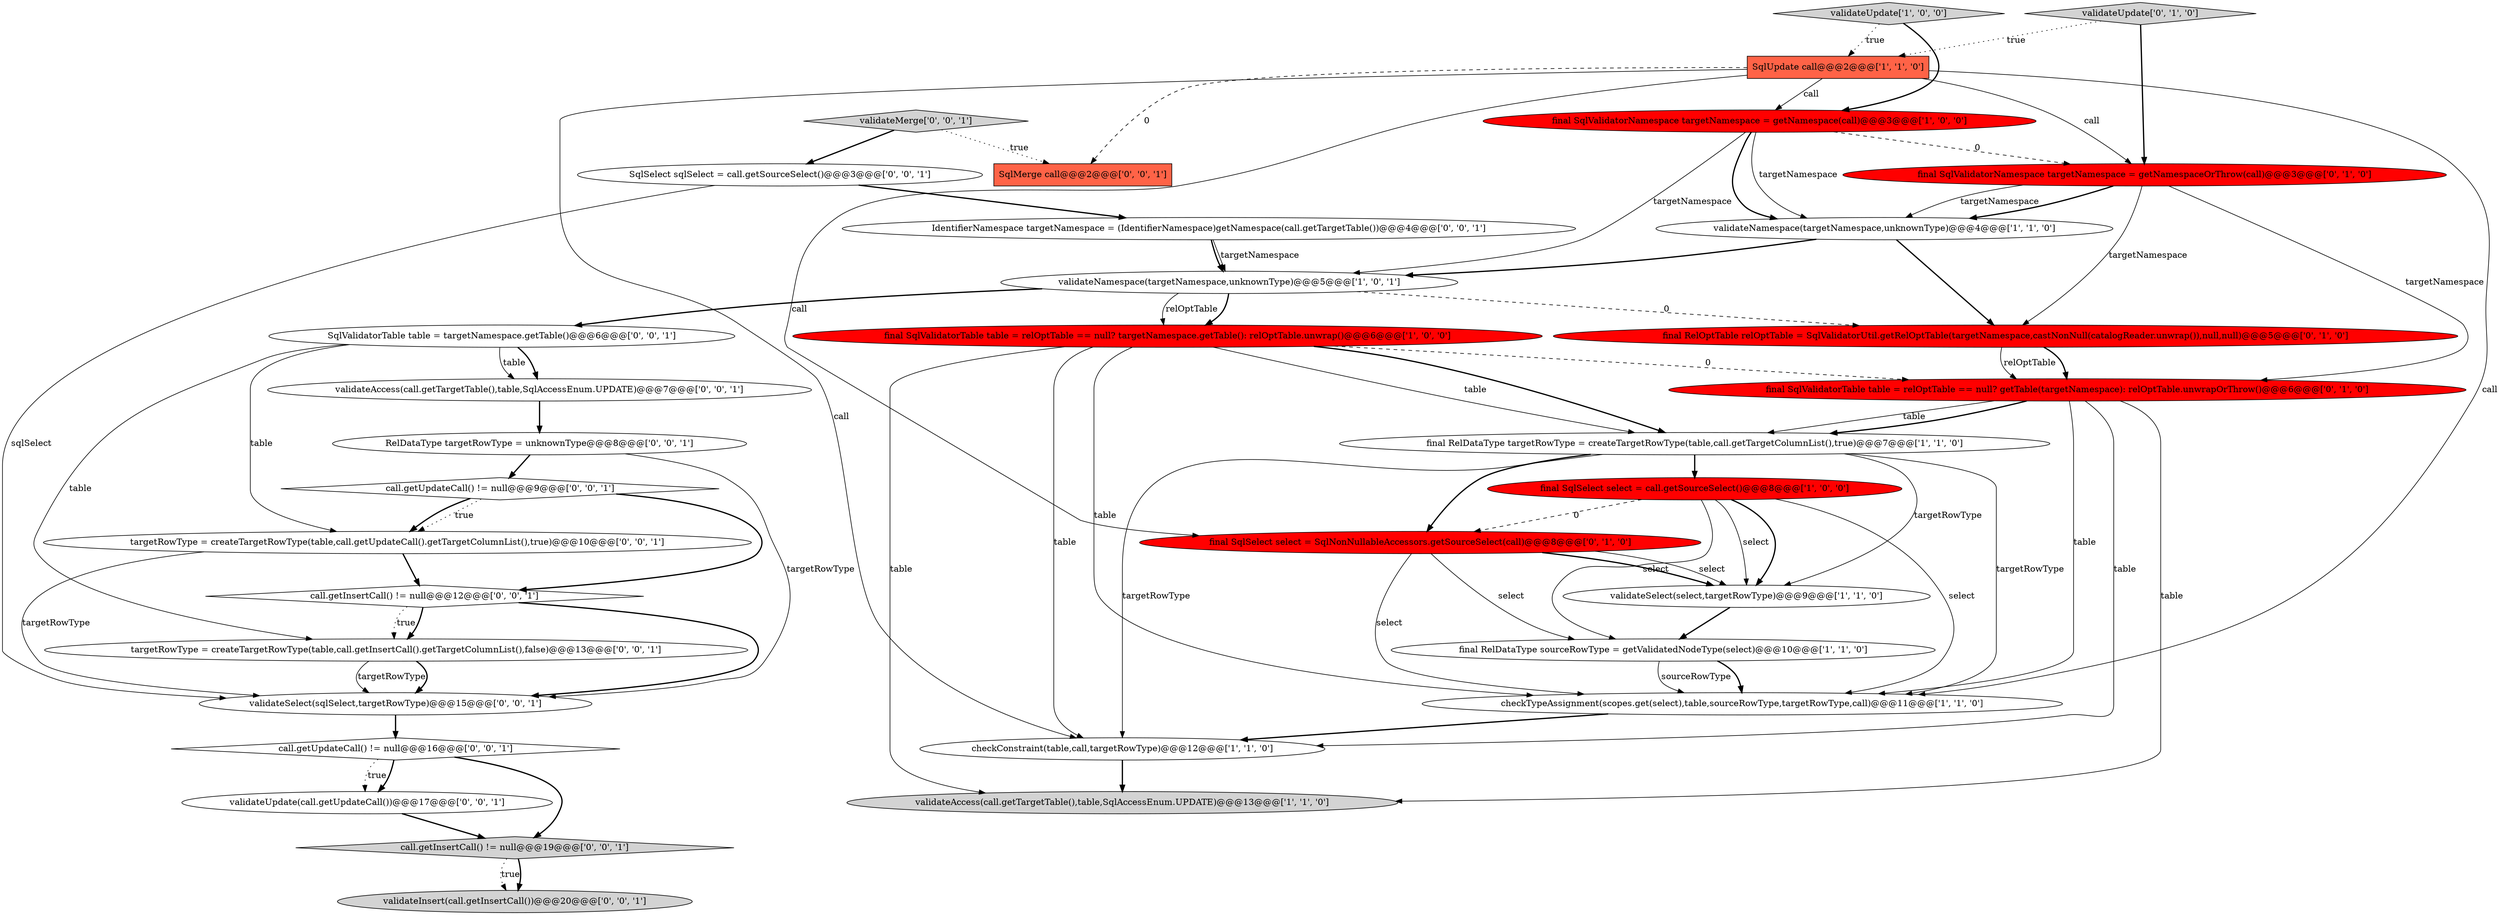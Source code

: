 digraph {
16 [style = filled, label = "final SqlValidatorTable table = relOptTable == null? getTable(targetNamespace): relOptTable.unwrapOrThrow()@@@6@@@['0', '1', '0']", fillcolor = red, shape = ellipse image = "AAA1AAABBB2BBB"];
11 [style = filled, label = "validateNamespace(targetNamespace,unknownType)@@@5@@@['1', '0', '1']", fillcolor = white, shape = ellipse image = "AAA0AAABBB1BBB"];
27 [style = filled, label = "validateUpdate(call.getUpdateCall())@@@17@@@['0', '0', '1']", fillcolor = white, shape = ellipse image = "AAA0AAABBB3BBB"];
32 [style = filled, label = "RelDataType targetRowType = unknownType@@@8@@@['0', '0', '1']", fillcolor = white, shape = ellipse image = "AAA0AAABBB3BBB"];
23 [style = filled, label = "targetRowType = createTargetRowType(table,call.getInsertCall().getTargetColumnList(),false)@@@13@@@['0', '0', '1']", fillcolor = white, shape = ellipse image = "AAA0AAABBB3BBB"];
33 [style = filled, label = "validateInsert(call.getInsertCall())@@@20@@@['0', '0', '1']", fillcolor = lightgray, shape = ellipse image = "AAA0AAABBB3BBB"];
30 [style = filled, label = "call.getInsertCall() != null@@@12@@@['0', '0', '1']", fillcolor = white, shape = diamond image = "AAA0AAABBB3BBB"];
17 [style = filled, label = "final SqlValidatorNamespace targetNamespace = getNamespaceOrThrow(call)@@@3@@@['0', '1', '0']", fillcolor = red, shape = ellipse image = "AAA1AAABBB2BBB"];
2 [style = filled, label = "validateUpdate['1', '0', '0']", fillcolor = lightgray, shape = diamond image = "AAA0AAABBB1BBB"];
8 [style = filled, label = "validateAccess(call.getTargetTable(),table,SqlAccessEnum.UPDATE)@@@13@@@['1', '1', '0']", fillcolor = lightgray, shape = ellipse image = "AAA0AAABBB1BBB"];
28 [style = filled, label = "validateMerge['0', '0', '1']", fillcolor = lightgray, shape = diamond image = "AAA0AAABBB3BBB"];
22 [style = filled, label = "SqlValidatorTable table = targetNamespace.getTable()@@@6@@@['0', '0', '1']", fillcolor = white, shape = ellipse image = "AAA0AAABBB3BBB"];
7 [style = filled, label = "validateNamespace(targetNamespace,unknownType)@@@4@@@['1', '1', '0']", fillcolor = white, shape = ellipse image = "AAA0AAABBB1BBB"];
29 [style = filled, label = "SqlMerge call@@@2@@@['0', '0', '1']", fillcolor = tomato, shape = box image = "AAA0AAABBB3BBB"];
3 [style = filled, label = "SqlUpdate call@@@2@@@['1', '1', '0']", fillcolor = tomato, shape = box image = "AAA0AAABBB1BBB"];
18 [style = filled, label = "validateSelect(sqlSelect,targetRowType)@@@15@@@['0', '0', '1']", fillcolor = white, shape = ellipse image = "AAA0AAABBB3BBB"];
15 [style = filled, label = "final SqlSelect select = SqlNonNullableAccessors.getSourceSelect(call)@@@8@@@['0', '1', '0']", fillcolor = red, shape = ellipse image = "AAA1AAABBB2BBB"];
26 [style = filled, label = "call.getInsertCall() != null@@@19@@@['0', '0', '1']", fillcolor = lightgray, shape = diamond image = "AAA0AAABBB3BBB"];
20 [style = filled, label = "IdentifierNamespace targetNamespace = (IdentifierNamespace)getNamespace(call.getTargetTable())@@@4@@@['0', '0', '1']", fillcolor = white, shape = ellipse image = "AAA0AAABBB3BBB"];
21 [style = filled, label = "call.getUpdateCall() != null@@@16@@@['0', '0', '1']", fillcolor = white, shape = diamond image = "AAA0AAABBB3BBB"];
24 [style = filled, label = "SqlSelect sqlSelect = call.getSourceSelect()@@@3@@@['0', '0', '1']", fillcolor = white, shape = ellipse image = "AAA0AAABBB3BBB"];
9 [style = filled, label = "final SqlValidatorTable table = relOptTable == null? targetNamespace.getTable(): relOptTable.unwrap()@@@6@@@['1', '0', '0']", fillcolor = red, shape = ellipse image = "AAA1AAABBB1BBB"];
4 [style = filled, label = "final RelDataType targetRowType = createTargetRowType(table,call.getTargetColumnList(),true)@@@7@@@['1', '1', '0']", fillcolor = white, shape = ellipse image = "AAA0AAABBB1BBB"];
10 [style = filled, label = "final RelDataType sourceRowType = getValidatedNodeType(select)@@@10@@@['1', '1', '0']", fillcolor = white, shape = ellipse image = "AAA0AAABBB1BBB"];
12 [style = filled, label = "final SqlValidatorNamespace targetNamespace = getNamespace(call)@@@3@@@['1', '0', '0']", fillcolor = red, shape = ellipse image = "AAA1AAABBB1BBB"];
14 [style = filled, label = "final RelOptTable relOptTable = SqlValidatorUtil.getRelOptTable(targetNamespace,castNonNull(catalogReader.unwrap()),null,null)@@@5@@@['0', '1', '0']", fillcolor = red, shape = ellipse image = "AAA1AAABBB2BBB"];
0 [style = filled, label = "final SqlSelect select = call.getSourceSelect()@@@8@@@['1', '0', '0']", fillcolor = red, shape = ellipse image = "AAA1AAABBB1BBB"];
6 [style = filled, label = "validateSelect(select,targetRowType)@@@9@@@['1', '1', '0']", fillcolor = white, shape = ellipse image = "AAA0AAABBB1BBB"];
19 [style = filled, label = "targetRowType = createTargetRowType(table,call.getUpdateCall().getTargetColumnList(),true)@@@10@@@['0', '0', '1']", fillcolor = white, shape = ellipse image = "AAA0AAABBB3BBB"];
25 [style = filled, label = "validateAccess(call.getTargetTable(),table,SqlAccessEnum.UPDATE)@@@7@@@['0', '0', '1']", fillcolor = white, shape = ellipse image = "AAA0AAABBB3BBB"];
1 [style = filled, label = "checkConstraint(table,call,targetRowType)@@@12@@@['1', '1', '0']", fillcolor = white, shape = ellipse image = "AAA0AAABBB1BBB"];
13 [style = filled, label = "validateUpdate['0', '1', '0']", fillcolor = lightgray, shape = diamond image = "AAA0AAABBB2BBB"];
31 [style = filled, label = "call.getUpdateCall() != null@@@9@@@['0', '0', '1']", fillcolor = white, shape = diamond image = "AAA0AAABBB3BBB"];
5 [style = filled, label = "checkTypeAssignment(scopes.get(select),table,sourceRowType,targetRowType,call)@@@11@@@['1', '1', '0']", fillcolor = white, shape = ellipse image = "AAA0AAABBB1BBB"];
4->15 [style = bold, label=""];
12->17 [style = dashed, label="0"];
21->27 [style = dotted, label="true"];
4->5 [style = solid, label="targetRowType"];
11->9 [style = bold, label=""];
30->18 [style = bold, label=""];
12->7 [style = bold, label=""];
16->1 [style = solid, label="table"];
7->14 [style = bold, label=""];
13->17 [style = bold, label=""];
21->26 [style = bold, label=""];
11->14 [style = dashed, label="0"];
31->30 [style = bold, label=""];
3->12 [style = solid, label="call"];
0->10 [style = solid, label="select"];
31->19 [style = dotted, label="true"];
2->3 [style = dotted, label="true"];
14->16 [style = bold, label=""];
22->25 [style = bold, label=""];
7->11 [style = bold, label=""];
9->5 [style = solid, label="table"];
13->3 [style = dotted, label="true"];
16->5 [style = solid, label="table"];
4->0 [style = bold, label=""];
15->5 [style = solid, label="select"];
24->20 [style = bold, label=""];
28->29 [style = dotted, label="true"];
5->1 [style = bold, label=""];
20->11 [style = solid, label="targetNamespace"];
22->19 [style = solid, label="table"];
3->5 [style = solid, label="call"];
30->23 [style = dotted, label="true"];
0->5 [style = solid, label="select"];
16->4 [style = solid, label="table"];
28->24 [style = bold, label=""];
11->9 [style = solid, label="relOptTable"];
4->6 [style = solid, label="targetRowType"];
32->31 [style = bold, label=""];
27->26 [style = bold, label=""];
3->17 [style = solid, label="call"];
9->16 [style = dashed, label="0"];
1->8 [style = bold, label=""];
26->33 [style = dotted, label="true"];
21->27 [style = bold, label=""];
15->6 [style = solid, label="select"];
15->10 [style = solid, label="select"];
0->6 [style = solid, label="select"];
22->25 [style = solid, label="table"];
22->23 [style = solid, label="table"];
32->18 [style = solid, label="targetRowType"];
10->5 [style = bold, label=""];
12->11 [style = solid, label="targetNamespace"];
9->8 [style = solid, label="table"];
4->1 [style = solid, label="targetRowType"];
6->10 [style = bold, label=""];
3->1 [style = solid, label="call"];
3->15 [style = solid, label="call"];
23->18 [style = solid, label="targetRowType"];
11->22 [style = bold, label=""];
18->21 [style = bold, label=""];
17->14 [style = solid, label="targetNamespace"];
16->4 [style = bold, label=""];
17->7 [style = solid, label="targetNamespace"];
14->16 [style = solid, label="relOptTable"];
31->19 [style = bold, label=""];
23->18 [style = bold, label=""];
20->11 [style = bold, label=""];
3->29 [style = dashed, label="0"];
0->6 [style = bold, label=""];
9->4 [style = bold, label=""];
30->23 [style = bold, label=""];
9->1 [style = solid, label="table"];
25->32 [style = bold, label=""];
0->15 [style = dashed, label="0"];
15->6 [style = bold, label=""];
16->8 [style = solid, label="table"];
12->7 [style = solid, label="targetNamespace"];
2->12 [style = bold, label=""];
17->16 [style = solid, label="targetNamespace"];
17->7 [style = bold, label=""];
10->5 [style = solid, label="sourceRowType"];
24->18 [style = solid, label="sqlSelect"];
19->18 [style = solid, label="targetRowType"];
26->33 [style = bold, label=""];
9->4 [style = solid, label="table"];
19->30 [style = bold, label=""];
}
